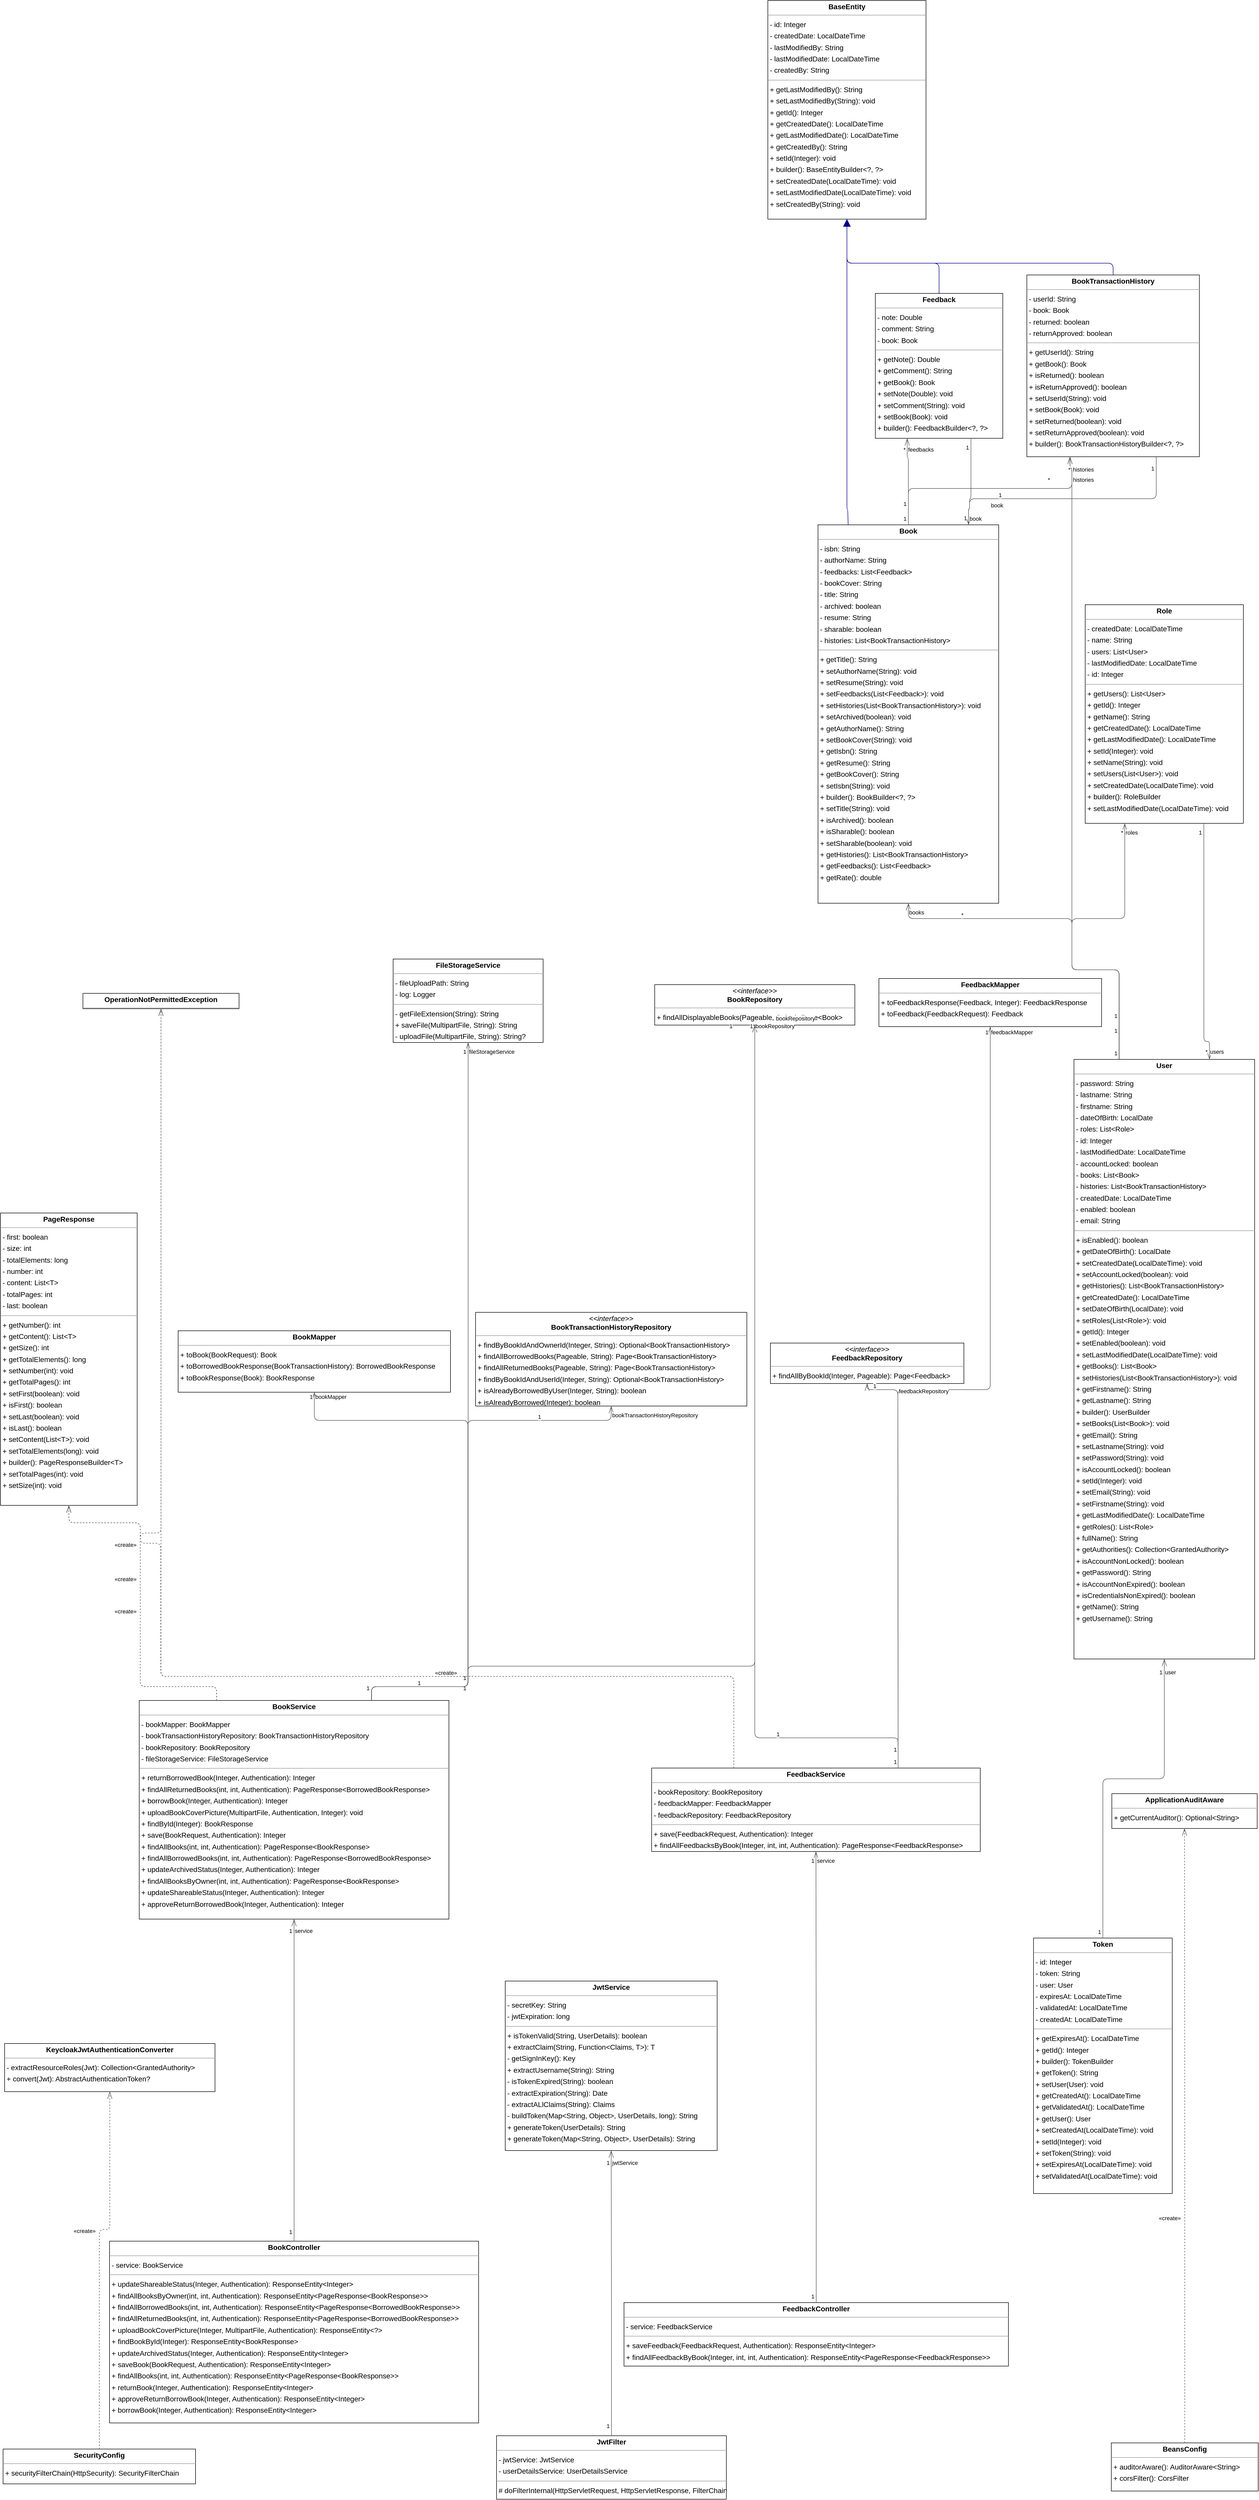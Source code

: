 <mxGraphModel dx="0" dy="0" grid="1" gridSize="10" guides="1" tooltips="1" connect="1" arrows="1" fold="1" page="0" pageScale="1" background="none" math="0" shadow="0">
  <root>
    <mxCell id="0" />
    <mxCell id="1" parent="0" />
    <mxCell id="node5" parent="1" vertex="1" value="&lt;p style=&quot;margin:0px;margin-top:4px;text-align:center;&quot;&gt;&lt;b&gt;ApplicationAuditAware&lt;/b&gt;&lt;/p&gt;&lt;hr size=&quot;1&quot;/&gt;&lt;p style=&quot;margin:0 0 0 4px;line-height:1.6;&quot;&gt;+ getCurrentAuditor(): Optional&amp;lt;String&amp;gt;&lt;/p&gt;" style="verticalAlign=top;align=left;overflow=fill;fontSize=14;fontFamily=Helvetica;html=1;rounded=0;shadow=0;comic=0;labelBackgroundColor=none;strokeWidth=1;">
      <mxGeometry x="1679" y="3489" width="284" height="68" as="geometry" />
    </mxCell>
    <mxCell id="node8" parent="1" vertex="1" value="&lt;p style=&quot;margin:0px;margin-top:4px;text-align:center;&quot;&gt;&lt;b&gt;BaseEntity&lt;/b&gt;&lt;/p&gt;&lt;hr size=&quot;1&quot;/&gt;&lt;p style=&quot;margin:0 0 0 4px;line-height:1.6;&quot;&gt;- id: Integer&lt;br/&gt;- createdDate: LocalDateTime&lt;br/&gt;- lastModifiedBy: String&lt;br/&gt;- lastModifiedDate: LocalDateTime&lt;br/&gt;- createdBy: String&lt;/p&gt;&lt;hr size=&quot;1&quot;/&gt;&lt;p style=&quot;margin:0 0 0 4px;line-height:1.6;&quot;&gt;+ getLastModifiedBy(): String&lt;br/&gt;+ setLastModifiedBy(String): void&lt;br/&gt;+ getId(): Integer&lt;br/&gt;+ getCreatedDate(): LocalDateTime&lt;br/&gt;+ getLastModifiedDate(): LocalDateTime&lt;br/&gt;+ getCreatedBy(): String&lt;br/&gt;+ setId(Integer): void&lt;br/&gt;+ builder(): BaseEntityBuilder&amp;lt;?, ?&amp;gt;&lt;br/&gt;+ setCreatedDate(LocalDateTime): void&lt;br/&gt;+ setLastModifiedDate(LocalDateTime): void&lt;br/&gt;+ setCreatedBy(String): void&lt;/p&gt;" style="verticalAlign=top;align=left;overflow=fill;fontSize=14;fontFamily=Helvetica;html=1;rounded=0;shadow=0;comic=0;labelBackgroundColor=none;strokeWidth=1;">
      <mxGeometry x="1007" y="-13" width="309" height="427" as="geometry" />
    </mxCell>
    <mxCell id="node12" parent="1" vertex="1" value="&lt;p style=&quot;margin:0px;margin-top:4px;text-align:center;&quot;&gt;&lt;b&gt;BeansConfig&lt;/b&gt;&lt;/p&gt;&lt;hr size=&quot;1&quot;/&gt;&lt;p style=&quot;margin:0 0 0 4px;line-height:1.6;&quot;&gt;+ auditorAware(): AuditorAware&amp;lt;String&amp;gt;&lt;br/&gt;+ corsFilter(): CorsFilter&lt;/p&gt;" style="verticalAlign=top;align=left;overflow=fill;fontSize=14;fontFamily=Helvetica;html=1;rounded=0;shadow=0;comic=0;labelBackgroundColor=none;strokeWidth=1;">
      <mxGeometry x="1678" y="4757" width="287" height="94" as="geometry" />
    </mxCell>
    <mxCell id="node3" parent="1" vertex="1" value="&lt;p style=&quot;margin:0px;margin-top:4px;text-align:center;&quot;&gt;&lt;b&gt;Book&lt;/b&gt;&lt;/p&gt;&lt;hr size=&quot;1&quot;/&gt;&lt;p style=&quot;margin:0 0 0 4px;line-height:1.6;&quot;&gt;- isbn: String&lt;br/&gt;- authorName: String&lt;br/&gt;- feedbacks: List&amp;lt;Feedback&amp;gt;&lt;br/&gt;- bookCover: String&lt;br/&gt;- title: String&lt;br/&gt;- archived: boolean&lt;br/&gt;- resume: String&lt;br/&gt;- sharable: boolean&lt;br/&gt;- histories: List&amp;lt;BookTransactionHistory&amp;gt;&lt;/p&gt;&lt;hr size=&quot;1&quot;/&gt;&lt;p style=&quot;margin:0 0 0 4px;line-height:1.6;&quot;&gt;+ getTitle(): String&lt;br/&gt;+ setAuthorName(String): void&lt;br/&gt;+ setResume(String): void&lt;br/&gt;+ setFeedbacks(List&amp;lt;Feedback&amp;gt;): void&lt;br/&gt;+ setHistories(List&amp;lt;BookTransactionHistory&amp;gt;): void&lt;br/&gt;+ setArchived(boolean): void&lt;br/&gt;+ getAuthorName(): String&lt;br/&gt;+ setBookCover(String): void&lt;br/&gt;+ getIsbn(): String&lt;br/&gt;+ getResume(): String&lt;br/&gt;+ getBookCover(): String&lt;br/&gt;+ setIsbn(String): void&lt;br/&gt;+ builder(): BookBuilder&amp;lt;?, ?&amp;gt;&lt;br/&gt;+ setTitle(String): void&lt;br/&gt;+ isArchived(): boolean&lt;br/&gt;+ isSharable(): boolean&lt;br/&gt;+ setSharable(boolean): void&lt;br/&gt;+ getHistories(): List&amp;lt;BookTransactionHistory&amp;gt;&lt;br/&gt;+ getFeedbacks(): List&amp;lt;Feedback&amp;gt;&lt;br/&gt;+ getRate(): double&lt;/p&gt;" style="verticalAlign=top;align=left;overflow=fill;fontSize=14;fontFamily=Helvetica;html=1;rounded=0;shadow=0;comic=0;labelBackgroundColor=none;strokeWidth=1;">
      <mxGeometry x="1105" y="1011" width="353" height="739" as="geometry" />
    </mxCell>
    <mxCell id="node10" parent="1" vertex="1" value="&lt;p style=&quot;margin:0px;margin-top:4px;text-align:center;&quot;&gt;&lt;b&gt;BookController&lt;/b&gt;&lt;/p&gt;&lt;hr size=&quot;1&quot;/&gt;&lt;p style=&quot;margin:0 0 0 4px;line-height:1.6;&quot;&gt;- service: BookService&lt;/p&gt;&lt;hr size=&quot;1&quot;/&gt;&lt;p style=&quot;margin:0 0 0 4px;line-height:1.6;&quot;&gt;+ updateShareableStatus(Integer, Authentication): ResponseEntity&amp;lt;Integer&amp;gt;&lt;br/&gt;+ findAllBooksByOwner(int, int, Authentication): ResponseEntity&amp;lt;PageResponse&amp;lt;BookResponse&amp;gt;&amp;gt;&lt;br/&gt;+ findAllBorrowedBooks(int, int, Authentication): ResponseEntity&amp;lt;PageResponse&amp;lt;BorrowedBookResponse&amp;gt;&amp;gt;&lt;br/&gt;+ findAllReturnedBooks(int, int, Authentication): ResponseEntity&amp;lt;PageResponse&amp;lt;BorrowedBookResponse&amp;gt;&amp;gt;&lt;br/&gt;+ uploadBookCoverPicture(Integer, MultipartFile, Authentication): ResponseEntity&amp;lt;?&amp;gt;&lt;br/&gt;+ findBookById(Integer): ResponseEntity&amp;lt;BookResponse&amp;gt;&lt;br/&gt;+ updateArchivedStatus(Integer, Authentication): ResponseEntity&amp;lt;Integer&amp;gt;&lt;br/&gt;+ saveBook(BookRequest, Authentication): ResponseEntity&amp;lt;Integer&amp;gt;&lt;br/&gt;+ findAllBooks(int, int, Authentication): ResponseEntity&amp;lt;PageResponse&amp;lt;BookResponse&amp;gt;&amp;gt;&lt;br/&gt;+ returnBook(Integer, Authentication): ResponseEntity&amp;lt;Integer&amp;gt;&lt;br/&gt;+ approveReturnBorrowBook(Integer, Authentication): ResponseEntity&amp;lt;Integer&amp;gt;&lt;br/&gt;+ borrowBook(Integer, Authentication): ResponseEntity&amp;lt;Integer&amp;gt;&lt;/p&gt;" style="verticalAlign=top;align=left;overflow=fill;fontSize=14;fontFamily=Helvetica;html=1;rounded=0;shadow=0;comic=0;labelBackgroundColor=none;strokeWidth=1;">
      <mxGeometry x="-279" y="4363" width="721" height="355" as="geometry" />
    </mxCell>
    <mxCell id="node2" parent="1" vertex="1" value="&lt;p style=&quot;margin:0px;margin-top:4px;text-align:center;&quot;&gt;&lt;b&gt;BookMapper&lt;/b&gt;&lt;/p&gt;&lt;hr size=&quot;1&quot;/&gt;&lt;p style=&quot;margin:0 0 0 4px;line-height:1.6;&quot;&gt;+ toBook(BookRequest): Book&lt;br/&gt;+ toBorrowedBookResponse(BookTransactionHistory): BorrowedBookResponse&lt;br/&gt;+ toBookResponse(Book): BookResponse&lt;/p&gt;" style="verticalAlign=top;align=left;overflow=fill;fontSize=14;fontFamily=Helvetica;html=1;rounded=0;shadow=0;comic=0;labelBackgroundColor=none;strokeWidth=1;">
      <mxGeometry x="-145" y="2585" width="532" height="120" as="geometry" />
    </mxCell>
    <mxCell id="node9" parent="1" vertex="1" value="&lt;p style=&quot;margin:0px;margin-top:4px;text-align:center;&quot;&gt;&lt;i&gt;&amp;lt;&amp;lt;interface&amp;gt;&amp;gt;&lt;/i&gt;&lt;br/&gt;&lt;b&gt;BookRepository&lt;/b&gt;&lt;/p&gt;&lt;hr size=&quot;1&quot;/&gt;&lt;p style=&quot;margin:0 0 0 4px;line-height:1.6;&quot;&gt;+ findAllDisplayableBooks(Pageable, String): Page&amp;lt;Book&amp;gt;&lt;/p&gt;" style="verticalAlign=top;align=left;overflow=fill;fontSize=14;fontFamily=Helvetica;html=1;rounded=0;shadow=0;comic=0;labelBackgroundColor=none;strokeWidth=1;">
      <mxGeometry x="786" y="1909" width="391" height="79" as="geometry" />
    </mxCell>
    <mxCell id="node16" parent="1" vertex="1" value="&lt;p style=&quot;margin:0px;margin-top:4px;text-align:center;&quot;&gt;&lt;b&gt;BookService&lt;/b&gt;&lt;/p&gt;&lt;hr size=&quot;1&quot;/&gt;&lt;p style=&quot;margin:0 0 0 4px;line-height:1.6;&quot;&gt;- bookMapper: BookMapper&lt;br/&gt;- bookTransactionHistoryRepository: BookTransactionHistoryRepository&lt;br/&gt;- bookRepository: BookRepository&lt;br/&gt;- fileStorageService: FileStorageService&lt;/p&gt;&lt;hr size=&quot;1&quot;/&gt;&lt;p style=&quot;margin:0 0 0 4px;line-height:1.6;&quot;&gt;+ returnBorrowedBook(Integer, Authentication): Integer&lt;br/&gt;+ findAllReturnedBooks(int, int, Authentication): PageResponse&amp;lt;BorrowedBookResponse&amp;gt;&lt;br/&gt;+ borrowBook(Integer, Authentication): Integer&lt;br/&gt;+ uploadBookCoverPicture(MultipartFile, Authentication, Integer): void&lt;br/&gt;+ findById(Integer): BookResponse&lt;br/&gt;+ save(BookRequest, Authentication): Integer&lt;br/&gt;+ findAllBooks(int, int, Authentication): PageResponse&amp;lt;BookResponse&amp;gt;&lt;br/&gt;+ findAllBorrowedBooks(int, int, Authentication): PageResponse&amp;lt;BorrowedBookResponse&amp;gt;&lt;br/&gt;+ updateArchivedStatus(Integer, Authentication): Integer&lt;br/&gt;+ findAllBooksByOwner(int, int, Authentication): PageResponse&amp;lt;BookResponse&amp;gt;&lt;br/&gt;+ updateShareableStatus(Integer, Authentication): Integer&lt;br/&gt;+ approveReturnBorrowedBook(Integer, Authentication): Integer&lt;/p&gt;" style="verticalAlign=top;align=left;overflow=fill;fontSize=14;fontFamily=Helvetica;html=1;rounded=0;shadow=0;comic=0;labelBackgroundColor=none;strokeWidth=1;">
      <mxGeometry x="-221" y="3307" width="605" height="427" as="geometry" />
    </mxCell>
    <mxCell id="node0" parent="1" vertex="1" value="&lt;p style=&quot;margin:0px;margin-top:4px;text-align:center;&quot;&gt;&lt;b&gt;BookTransactionHistory&lt;/b&gt;&lt;/p&gt;&lt;hr size=&quot;1&quot;/&gt;&lt;p style=&quot;margin:0 0 0 4px;line-height:1.6;&quot;&gt;- userId: String&lt;br/&gt;- book: Book&lt;br/&gt;- returned: boolean&lt;br/&gt;- returnApproved: boolean&lt;/p&gt;&lt;hr size=&quot;1&quot;/&gt;&lt;p style=&quot;margin:0 0 0 4px;line-height:1.6;&quot;&gt;+ getUserId(): String&lt;br/&gt;+ getBook(): Book&lt;br/&gt;+ isReturned(): boolean&lt;br/&gt;+ isReturnApproved(): boolean&lt;br/&gt;+ setUserId(String): void&lt;br/&gt;+ setBook(Book): void&lt;br/&gt;+ setReturned(boolean): void&lt;br/&gt;+ setReturnApproved(boolean): void&lt;br/&gt;+ builder(): BookTransactionHistoryBuilder&amp;lt;?, ?&amp;gt;&lt;/p&gt;" style="verticalAlign=top;align=left;overflow=fill;fontSize=14;fontFamily=Helvetica;html=1;rounded=0;shadow=0;comic=0;labelBackgroundColor=none;strokeWidth=1;">
      <mxGeometry x="1513" y="523" width="337" height="355" as="geometry" />
    </mxCell>
    <mxCell id="node20" parent="1" vertex="1" value="&lt;p style=&quot;margin:0px;margin-top:4px;text-align:center;&quot;&gt;&lt;i&gt;&amp;lt;&amp;lt;interface&amp;gt;&amp;gt;&lt;/i&gt;&lt;br/&gt;&lt;b&gt;BookTransactionHistoryRepository&lt;/b&gt;&lt;/p&gt;&lt;hr size=&quot;1&quot;/&gt;&lt;p style=&quot;margin:0 0 0 4px;line-height:1.6;&quot;&gt;+ findByBookIdAndOwnerId(Integer, String): Optional&amp;lt;BookTransactionHistory&amp;gt;&lt;br/&gt;+ findAllBorrowedBooks(Pageable, String): Page&amp;lt;BookTransactionHistory&amp;gt;&lt;br/&gt;+ findAllReturnedBooks(Pageable, String): Page&amp;lt;BookTransactionHistory&amp;gt;&lt;br/&gt;+ findByBookIdAndUserId(Integer, String): Optional&amp;lt;BookTransactionHistory&amp;gt;&lt;br/&gt;+ isAlreadyBorrowedByUser(Integer, String): boolean&lt;br/&gt;+ isAlreadyBorrowed(Integer): boolean&lt;/p&gt;" style="verticalAlign=top;align=left;overflow=fill;fontSize=14;fontFamily=Helvetica;html=1;rounded=0;shadow=0;comic=0;labelBackgroundColor=none;strokeWidth=1;">
      <mxGeometry x="436" y="2549" width="530" height="183" as="geometry" />
    </mxCell>
    <mxCell id="node21" parent="1" vertex="1" value="&lt;p style=&quot;margin:0px;margin-top:4px;text-align:center;&quot;&gt;&lt;b&gt;Feedback&lt;/b&gt;&lt;/p&gt;&lt;hr size=&quot;1&quot;/&gt;&lt;p style=&quot;margin:0 0 0 4px;line-height:1.6;&quot;&gt;- note: Double&lt;br/&gt;- comment: String&lt;br/&gt;- book: Book&lt;/p&gt;&lt;hr size=&quot;1&quot;/&gt;&lt;p style=&quot;margin:0 0 0 4px;line-height:1.6;&quot;&gt;+ getNote(): Double&lt;br/&gt;+ getComment(): String&lt;br/&gt;+ getBook(): Book&lt;br/&gt;+ setNote(Double): void&lt;br/&gt;+ setComment(String): void&lt;br/&gt;+ setBook(Book): void&lt;br/&gt;+ builder(): FeedbackBuilder&amp;lt;?, ?&amp;gt;&lt;/p&gt;" style="verticalAlign=top;align=left;overflow=fill;fontSize=14;fontFamily=Helvetica;html=1;rounded=0;shadow=0;comic=0;labelBackgroundColor=none;strokeWidth=1;">
      <mxGeometry x="1217" y="559" width="249" height="283" as="geometry" />
    </mxCell>
    <mxCell id="node14" parent="1" vertex="1" value="&lt;p style=&quot;margin:0px;margin-top:4px;text-align:center;&quot;&gt;&lt;b&gt;FeedbackController&lt;/b&gt;&lt;/p&gt;&lt;hr size=&quot;1&quot;/&gt;&lt;p style=&quot;margin:0 0 0 4px;line-height:1.6;&quot;&gt;- service: FeedbackService&lt;/p&gt;&lt;hr size=&quot;1&quot;/&gt;&lt;p style=&quot;margin:0 0 0 4px;line-height:1.6;&quot;&gt;+ saveFeedback(FeedbackRequest, Authentication): ResponseEntity&amp;lt;Integer&amp;gt;&lt;br/&gt;+ findAllFeedbackByBook(Integer, int, int, Authentication): ResponseEntity&amp;lt;PageResponse&amp;lt;FeedbackResponse&amp;gt;&amp;gt;&lt;/p&gt;" style="verticalAlign=top;align=left;overflow=fill;fontSize=14;fontFamily=Helvetica;html=1;rounded=0;shadow=0;comic=0;labelBackgroundColor=none;strokeWidth=1;">
      <mxGeometry x="726" y="4483" width="751" height="124" as="geometry" />
    </mxCell>
    <mxCell id="node6" parent="1" vertex="1" value="&lt;p style=&quot;margin:0px;margin-top:4px;text-align:center;&quot;&gt;&lt;b&gt;FeedbackMapper&lt;/b&gt;&lt;/p&gt;&lt;hr size=&quot;1&quot;/&gt;&lt;p style=&quot;margin:0 0 0 4px;line-height:1.6;&quot;&gt;+ toFeedbackResponse(Feedback, Integer): FeedbackResponse&lt;br/&gt;+ toFeedback(FeedbackRequest): Feedback&lt;/p&gt;" style="verticalAlign=top;align=left;overflow=fill;fontSize=14;fontFamily=Helvetica;html=1;rounded=0;shadow=0;comic=0;labelBackgroundColor=none;strokeWidth=1;">
      <mxGeometry x="1224" y="1897" width="435" height="94" as="geometry" />
    </mxCell>
    <mxCell id="node18" parent="1" vertex="1" value="&lt;p style=&quot;margin:0px;margin-top:4px;text-align:center;&quot;&gt;&lt;i&gt;&amp;lt;&amp;lt;interface&amp;gt;&amp;gt;&lt;/i&gt;&lt;br/&gt;&lt;b&gt;FeedbackRepository&lt;/b&gt;&lt;/p&gt;&lt;hr size=&quot;1&quot;/&gt;&lt;p style=&quot;margin:0 0 0 4px;line-height:1.6;&quot;&gt;+ findAllByBookId(Integer, Pageable): Page&amp;lt;Feedback&amp;gt;&lt;/p&gt;" style="verticalAlign=top;align=left;overflow=fill;fontSize=14;fontFamily=Helvetica;html=1;rounded=0;shadow=0;comic=0;labelBackgroundColor=none;strokeWidth=1;">
      <mxGeometry x="1012" y="2609" width="378" height="79" as="geometry" />
    </mxCell>
    <mxCell id="node24" parent="1" vertex="1" value="&lt;p style=&quot;margin:0px;margin-top:4px;text-align:center;&quot;&gt;&lt;b&gt;FeedbackService&lt;/b&gt;&lt;/p&gt;&lt;hr size=&quot;1&quot;/&gt;&lt;p style=&quot;margin:0 0 0 4px;line-height:1.6;&quot;&gt;- bookRepository: BookRepository&lt;br/&gt;- feedbackMapper: FeedbackMapper&lt;br/&gt;- feedbackRepository: FeedbackRepository&lt;/p&gt;&lt;hr size=&quot;1&quot;/&gt;&lt;p style=&quot;margin:0 0 0 4px;line-height:1.6;&quot;&gt;+ save(FeedbackRequest, Authentication): Integer&lt;br/&gt;+ findAllFeedbacksByBook(Integer, int, int, Authentication): PageResponse&amp;lt;FeedbackResponse&amp;gt;&lt;/p&gt;" style="verticalAlign=top;align=left;overflow=fill;fontSize=14;fontFamily=Helvetica;html=1;rounded=0;shadow=0;comic=0;labelBackgroundColor=none;strokeWidth=1;">
      <mxGeometry x="780" y="3439" width="642" height="163" as="geometry" />
    </mxCell>
    <mxCell id="node17" parent="1" vertex="1" value="&lt;p style=&quot;margin:0px;margin-top:4px;text-align:center;&quot;&gt;&lt;b&gt;FileStorageService&lt;/b&gt;&lt;/p&gt;&lt;hr size=&quot;1&quot;/&gt;&lt;p style=&quot;margin:0 0 0 4px;line-height:1.6;&quot;&gt;- fileUploadPath: String&lt;br/&gt;- log: Logger&lt;/p&gt;&lt;hr size=&quot;1&quot;/&gt;&lt;p style=&quot;margin:0 0 0 4px;line-height:1.6;&quot;&gt;- getFileExtension(String): String&lt;br/&gt;+ saveFile(MultipartFile, String): String&lt;br/&gt;- uploadFile(MultipartFile, String): String?&lt;/p&gt;" style="verticalAlign=top;align=left;overflow=fill;fontSize=14;fontFamily=Helvetica;html=1;rounded=0;shadow=0;comic=0;labelBackgroundColor=none;strokeWidth=1;">
      <mxGeometry x="275" y="1859" width="293" height="163" as="geometry" />
    </mxCell>
    <mxCell id="node15" parent="1" vertex="1" value="&lt;p style=&quot;margin:0px;margin-top:4px;text-align:center;&quot;&gt;&lt;b&gt;JwtFilter&lt;/b&gt;&lt;/p&gt;&lt;hr size=&quot;1&quot;/&gt;&lt;p style=&quot;margin:0 0 0 4px;line-height:1.6;&quot;&gt;- jwtService: JwtService&lt;br/&gt;- userDetailsService: UserDetailsService&lt;/p&gt;&lt;hr size=&quot;1&quot;/&gt;&lt;p style=&quot;margin:0 0 0 4px;line-height:1.6;&quot;&gt;# doFilterInternal(HttpServletRequest, HttpServletResponse, FilterChain): void&lt;/p&gt;" style="verticalAlign=top;align=left;overflow=fill;fontSize=14;fontFamily=Helvetica;html=1;rounded=0;shadow=0;comic=0;labelBackgroundColor=none;strokeWidth=1;">
      <mxGeometry x="477" y="4743" width="449" height="124" as="geometry" />
    </mxCell>
    <mxCell id="node19" parent="1" vertex="1" value="&lt;p style=&quot;margin:0px;margin-top:4px;text-align:center;&quot;&gt;&lt;b&gt;JwtService&lt;/b&gt;&lt;/p&gt;&lt;hr size=&quot;1&quot;/&gt;&lt;p style=&quot;margin:0 0 0 4px;line-height:1.6;&quot;&gt;- secretKey: String&lt;br/&gt;- jwtExpiration: long&lt;/p&gt;&lt;hr size=&quot;1&quot;/&gt;&lt;p style=&quot;margin:0 0 0 4px;line-height:1.6;&quot;&gt;+ isTokenValid(String, UserDetails): boolean&lt;br/&gt;+ extractClaim(String, Function&amp;lt;Claims, T&amp;gt;): T&lt;br/&gt;- getSignInKey(): Key&lt;br/&gt;+ extractUsername(String): String&lt;br/&gt;- isTokenExpired(String): boolean&lt;br/&gt;- extractExpiration(String): Date&lt;br/&gt;- extractALlClaims(String): Claims&lt;br/&gt;- buildToken(Map&amp;lt;String, Object&amp;gt;, UserDetails, long): String&lt;br/&gt;+ generateToken(UserDetails): String&lt;br/&gt;+ generateToken(Map&amp;lt;String, Object&amp;gt;, UserDetails): String&lt;/p&gt;" style="verticalAlign=top;align=left;overflow=fill;fontSize=14;fontFamily=Helvetica;html=1;rounded=0;shadow=0;comic=0;labelBackgroundColor=none;strokeWidth=1;">
      <mxGeometry x="494" y="3855" width="414" height="331" as="geometry" />
    </mxCell>
    <mxCell id="node22" parent="1" vertex="1" value="&lt;p style=&quot;margin:0px;margin-top:4px;text-align:center;&quot;&gt;&lt;b&gt;KeycloakJwtAuthenticationConverter&lt;/b&gt;&lt;/p&gt;&lt;hr size=&quot;1&quot;/&gt;&lt;p style=&quot;margin:0 0 0 4px;line-height:1.6;&quot;&gt;- extractResourceRoles(Jwt): Collection&amp;lt;GrantedAuthority&amp;gt;&lt;br/&gt;+ convert(Jwt): AbstractAuthenticationToken?&lt;/p&gt;" style="verticalAlign=top;align=left;overflow=fill;fontSize=14;fontFamily=Helvetica;html=1;rounded=0;shadow=0;comic=0;labelBackgroundColor=none;strokeWidth=1;">
      <mxGeometry x="-484" y="3977" width="411" height="94" as="geometry" />
    </mxCell>
    <mxCell id="node11" parent="1" vertex="1" value="&lt;p style=&quot;margin:0px;margin-top:4px;text-align:center;&quot;&gt;&lt;b&gt;OperationNotPermittedException&lt;/b&gt;&lt;/p&gt;&lt;hr size=&quot;1&quot;/&gt;" style="verticalAlign=top;align=left;overflow=fill;fontSize=14;fontFamily=Helvetica;html=1;rounded=0;shadow=0;comic=0;labelBackgroundColor=none;strokeWidth=1;">
      <mxGeometry x="-331" y="1926" width="305" height="30" as="geometry" />
    </mxCell>
    <mxCell id="node23" parent="1" vertex="1" value="&lt;p style=&quot;margin:0px;margin-top:4px;text-align:center;&quot;&gt;&lt;b&gt;PageResponse&lt;T&gt;&lt;/b&gt;&lt;/p&gt;&lt;hr size=&quot;1&quot;/&gt;&lt;p style=&quot;margin:0 0 0 4px;line-height:1.6;&quot;&gt;- first: boolean&lt;br/&gt;- size: int&lt;br/&gt;- totalElements: long&lt;br/&gt;- number: int&lt;br/&gt;- content: List&amp;lt;T&amp;gt;&lt;br/&gt;- totalPages: int&lt;br/&gt;- last: boolean&lt;/p&gt;&lt;hr size=&quot;1&quot;/&gt;&lt;p style=&quot;margin:0 0 0 4px;line-height:1.6;&quot;&gt;+ getNumber(): int&lt;br/&gt;+ getContent(): List&amp;lt;T&amp;gt;&lt;br/&gt;+ getSize(): int&lt;br/&gt;+ getTotalElements(): long&lt;br/&gt;+ setNumber(int): void&lt;br/&gt;+ getTotalPages(): int&lt;br/&gt;+ setFirst(boolean): void&lt;br/&gt;+ isFirst(): boolean&lt;br/&gt;+ setLast(boolean): void&lt;br/&gt;+ isLast(): boolean&lt;br/&gt;+ setContent(List&amp;lt;T&amp;gt;): void&lt;br/&gt;+ setTotalElements(long): void&lt;br/&gt;+ builder(): PageResponseBuilder&amp;lt;T&amp;gt;&lt;br/&gt;+ setTotalPages(int): void&lt;br/&gt;+ setSize(int): void&lt;/p&gt;" style="verticalAlign=top;align=left;overflow=fill;fontSize=14;fontFamily=Helvetica;html=1;rounded=0;shadow=0;comic=0;labelBackgroundColor=none;strokeWidth=1;">
      <mxGeometry x="-492" y="2355" width="267" height="571" as="geometry" />
    </mxCell>
    <mxCell id="node1" parent="1" vertex="1" value="&lt;p style=&quot;margin:0px;margin-top:4px;text-align:center;&quot;&gt;&lt;b&gt;Role&lt;/b&gt;&lt;/p&gt;&lt;hr size=&quot;1&quot;/&gt;&lt;p style=&quot;margin:0 0 0 4px;line-height:1.6;&quot;&gt;- createdDate: LocalDateTime&lt;br/&gt;- name: String&lt;br/&gt;- users: List&amp;lt;User&amp;gt;&lt;br/&gt;- lastModifiedDate: LocalDateTime&lt;br/&gt;- id: Integer&lt;/p&gt;&lt;hr size=&quot;1&quot;/&gt;&lt;p style=&quot;margin:0 0 0 4px;line-height:1.6;&quot;&gt;+ getUsers(): List&amp;lt;User&amp;gt;&lt;br/&gt;+ getId(): Integer&lt;br/&gt;+ getName(): String&lt;br/&gt;+ getCreatedDate(): LocalDateTime&lt;br/&gt;+ getLastModifiedDate(): LocalDateTime&lt;br/&gt;+ setId(Integer): void&lt;br/&gt;+ setName(String): void&lt;br/&gt;+ setUsers(List&amp;lt;User&amp;gt;): void&lt;br/&gt;+ setCreatedDate(LocalDateTime): void&lt;br/&gt;+ builder(): RoleBuilder&lt;br/&gt;+ setLastModifiedDate(LocalDateTime): void&lt;/p&gt;" style="verticalAlign=top;align=left;overflow=fill;fontSize=14;fontFamily=Helvetica;html=1;rounded=0;shadow=0;comic=0;labelBackgroundColor=none;strokeWidth=1;">
      <mxGeometry x="1627" y="1167" width="309" height="427" as="geometry" />
    </mxCell>
    <mxCell id="node13" parent="1" vertex="1" value="&lt;p style=&quot;margin:0px;margin-top:4px;text-align:center;&quot;&gt;&lt;b&gt;SecurityConfig&lt;/b&gt;&lt;/p&gt;&lt;hr size=&quot;1&quot;/&gt;&lt;p style=&quot;margin:0 0 0 4px;line-height:1.6;&quot;&gt;+ securityFilterChain(HttpSecurity): SecurityFilterChain&lt;/p&gt;" style="verticalAlign=top;align=left;overflow=fill;fontSize=14;fontFamily=Helvetica;html=1;rounded=0;shadow=0;comic=0;labelBackgroundColor=none;strokeWidth=1;">
      <mxGeometry x="-487" y="4769" width="376" height="68" as="geometry" />
    </mxCell>
    <mxCell id="node7" parent="1" vertex="1" value="&lt;p style=&quot;margin:0px;margin-top:4px;text-align:center;&quot;&gt;&lt;b&gt;Token&lt;/b&gt;&lt;/p&gt;&lt;hr size=&quot;1&quot;/&gt;&lt;p style=&quot;margin:0 0 0 4px;line-height:1.6;&quot;&gt;- id: Integer&lt;br/&gt;- token: String&lt;br/&gt;- user: User&lt;br/&gt;- expiresAt: LocalDateTime&lt;br/&gt;- validatedAt: LocalDateTime&lt;br/&gt;- createdAt: LocalDateTime&lt;/p&gt;&lt;hr size=&quot;1&quot;/&gt;&lt;p style=&quot;margin:0 0 0 4px;line-height:1.6;&quot;&gt;+ getExpiresAt(): LocalDateTime&lt;br/&gt;+ getId(): Integer&lt;br/&gt;+ builder(): TokenBuilder&lt;br/&gt;+ getToken(): String&lt;br/&gt;+ setUser(User): void&lt;br/&gt;+ getCreatedAt(): LocalDateTime&lt;br/&gt;+ getValidatedAt(): LocalDateTime&lt;br/&gt;+ getUser(): User&lt;br/&gt;+ setCreatedAt(LocalDateTime): void&lt;br/&gt;+ setId(Integer): void&lt;br/&gt;+ setToken(String): void&lt;br/&gt;+ setExpiresAt(LocalDateTime): void&lt;br/&gt;+ setValidatedAt(LocalDateTime): void&lt;/p&gt;" style="verticalAlign=top;align=left;overflow=fill;fontSize=14;fontFamily=Helvetica;html=1;rounded=0;shadow=0;comic=0;labelBackgroundColor=none;strokeWidth=1;">
      <mxGeometry x="1526" y="3771" width="271" height="499" as="geometry" />
    </mxCell>
    <mxCell id="node4" parent="1" vertex="1" value="&lt;p style=&quot;margin:0px;margin-top:4px;text-align:center;&quot;&gt;&lt;b&gt;User&lt;/b&gt;&lt;/p&gt;&lt;hr size=&quot;1&quot;/&gt;&lt;p style=&quot;margin:0 0 0 4px;line-height:1.6;&quot;&gt;- password: String&lt;br/&gt;- lastname: String&lt;br/&gt;- firstname: String&lt;br/&gt;- dateOfBirth: LocalDate&lt;br/&gt;- roles: List&amp;lt;Role&amp;gt;&lt;br/&gt;- id: Integer&lt;br/&gt;- lastModifiedDate: LocalDateTime&lt;br/&gt;- accountLocked: boolean&lt;br/&gt;- books: List&amp;lt;Book&amp;gt;&lt;br/&gt;- histories: List&amp;lt;BookTransactionHistory&amp;gt;&lt;br/&gt;- createdDate: LocalDateTime&lt;br/&gt;- enabled: boolean&lt;br/&gt;- email: String&lt;/p&gt;&lt;hr size=&quot;1&quot;/&gt;&lt;p style=&quot;margin:0 0 0 4px;line-height:1.6;&quot;&gt;+ isEnabled(): boolean&lt;br/&gt;+ getDateOfBirth(): LocalDate&lt;br/&gt;+ setCreatedDate(LocalDateTime): void&lt;br/&gt;+ setAccountLocked(boolean): void&lt;br/&gt;+ getHistories(): List&amp;lt;BookTransactionHistory&amp;gt;&lt;br/&gt;+ getCreatedDate(): LocalDateTime&lt;br/&gt;+ setDateOfBirth(LocalDate): void&lt;br/&gt;+ setRoles(List&amp;lt;Role&amp;gt;): void&lt;br/&gt;+ getId(): Integer&lt;br/&gt;+ setEnabled(boolean): void&lt;br/&gt;+ setLastModifiedDate(LocalDateTime): void&lt;br/&gt;+ getBooks(): List&amp;lt;Book&amp;gt;&lt;br/&gt;+ setHistories(List&amp;lt;BookTransactionHistory&amp;gt;): void&lt;br/&gt;+ getFirstname(): String&lt;br/&gt;+ getLastname(): String&lt;br/&gt;+ builder(): UserBuilder&lt;br/&gt;+ setBooks(List&amp;lt;Book&amp;gt;): void&lt;br/&gt;+ getEmail(): String&lt;br/&gt;+ setLastname(String): void&lt;br/&gt;+ setPassword(String): void&lt;br/&gt;+ isAccountLocked(): boolean&lt;br/&gt;+ setId(Integer): void&lt;br/&gt;+ setEmail(String): void&lt;br/&gt;+ setFirstname(String): void&lt;br/&gt;+ getLastModifiedDate(): LocalDateTime&lt;br/&gt;+ getRoles(): List&amp;lt;Role&amp;gt;&lt;br/&gt;+ fullName(): String&lt;br/&gt;+ getAuthorities(): Collection&amp;lt;GrantedAuthority&amp;gt;&lt;br/&gt;+ isAccountNonLocked(): boolean&lt;br/&gt;+ getPassword(): String&lt;br/&gt;+ isAccountNonExpired(): boolean&lt;br/&gt;+ isCredentialsNonExpired(): boolean&lt;br/&gt;+ getName(): String&lt;br/&gt;+ getUsername(): String&lt;/p&gt;" style="verticalAlign=top;align=left;overflow=fill;fontSize=14;fontFamily=Helvetica;html=1;rounded=0;shadow=0;comic=0;labelBackgroundColor=none;strokeWidth=1;">
      <mxGeometry x="1605" y="2055" width="353" height="1171" as="geometry" />
    </mxCell>
    <mxCell id="edge26" edge="1" value="" parent="1" source="node12" target="node5" style="html=1;rounded=1;edgeStyle=orthogonalEdgeStyle;dashed=1;startArrow=none;endArrow=openThin;endSize=12;strokeColor=#595959;exitX=0.500;exitY=0.000;exitDx=0;exitDy=0;entryX=0.500;entryY=1.001;entryDx=0;entryDy=0;">
      <mxGeometry width="50" height="50" relative="1" as="geometry">
        <Array as="points" />
      </mxGeometry>
    </mxCell>
    <mxCell id="label158" parent="edge26" vertex="1" connectable="0" value="«create»" style="edgeLabel;resizable=0;html=1;align=left;verticalAlign=top;strokeColor=default;">
      <mxGeometry x="1769" y="4305" as="geometry" />
    </mxCell>
    <mxCell id="edge0" edge="1" value="" parent="1" source="node3" target="node8" style="html=1;rounded=1;edgeStyle=orthogonalEdgeStyle;dashed=0;startArrow=none;endArrow=block;endSize=12;strokeColor=#000082;exitX=0.167;exitY=0.000;exitDx=0;exitDy=0;entryX=0.500;entryY=1.000;entryDx=0;entryDy=0;">
      <mxGeometry width="50" height="50" relative="1" as="geometry">
        <Array as="points">
          <mxPoint x="1163" y="980" />
          <mxPoint x="1161" y="980" />
        </Array>
      </mxGeometry>
    </mxCell>
    <mxCell id="edge23" edge="1" value="" parent="1" source="node3" target="node0" style="html=1;rounded=1;edgeStyle=orthogonalEdgeStyle;dashed=0;startArrow=diamondThinstartSize=12;endArrow=openThin;endSize=12;strokeColor=#595959;exitX=0.500;exitY=0.000;exitDx=0;exitDy=0;entryX=0.250;entryY=1.000;entryDx=0;entryDy=0;">
      <mxGeometry width="50" height="50" relative="1" as="geometry">
        <Array as="points">
          <mxPoint x="1281" y="940" />
          <mxPoint x="1601" y="940" />
          <mxPoint x="1601" y="900" />
          <mxPoint x="1597" y="900" />
        </Array>
      </mxGeometry>
    </mxCell>
    <mxCell id="label138" parent="edge23" vertex="1" connectable="0" value="1" style="edgeLabel;resizable=0;html=1;align=left;verticalAlign=top;strokeColor=default;">
      <mxGeometry x="1270" y="986" as="geometry" />
    </mxCell>
    <mxCell id="label142" parent="edge23" vertex="1" connectable="0" value="*" style="edgeLabel;resizable=0;html=1;align=left;verticalAlign=top;strokeColor=default;">
      <mxGeometry x="1552" y="910" as="geometry" />
    </mxCell>
    <mxCell id="label143" parent="edge23" vertex="1" connectable="0" value="histories" style="edgeLabel;resizable=0;html=1;align=left;verticalAlign=top;strokeColor=default;">
      <mxGeometry x="1601" y="910" as="geometry" />
    </mxCell>
    <mxCell id="edge4" edge="1" value="" parent="1" source="node3" target="node21" style="html=1;rounded=1;edgeStyle=orthogonalEdgeStyle;dashed=0;startArrow=diamondThinstartSize=12;endArrow=openThin;endSize=12;strokeColor=#595959;exitX=0.500;exitY=0.000;exitDx=0;exitDy=0;entryX=0.250;entryY=1.000;entryDx=0;entryDy=0;">
      <mxGeometry width="50" height="50" relative="1" as="geometry">
        <Array as="points">
          <mxPoint x="1281" y="880" />
          <mxPoint x="1279" y="880" />
        </Array>
      </mxGeometry>
    </mxCell>
    <mxCell id="label24" parent="edge4" vertex="1" connectable="0" value="1" style="edgeLabel;resizable=0;html=1;align=left;verticalAlign=top;strokeColor=default;">
      <mxGeometry x="1270" y="957" as="geometry" />
    </mxCell>
    <mxCell id="label28" parent="edge4" vertex="1" connectable="0" value="*" style="edgeLabel;resizable=0;html=1;align=left;verticalAlign=top;strokeColor=default;">
      <mxGeometry x="1270" y="851" as="geometry" />
    </mxCell>
    <mxCell id="label29" parent="edge4" vertex="1" connectable="0" value="feedbacks" style="edgeLabel;resizable=0;html=1;align=left;verticalAlign=top;strokeColor=default;">
      <mxGeometry x="1279" y="851" as="geometry" />
    </mxCell>
    <mxCell id="edge14" edge="1" value="" parent="1" source="node10" target="node16" style="html=1;rounded=1;edgeStyle=orthogonalEdgeStyle;dashed=0;startArrow=diamondThinstartSize=12;endArrow=openThin;endSize=12;strokeColor=#595959;exitX=0.500;exitY=0.000;exitDx=0;exitDy=0;entryX=0.500;entryY=1.000;entryDx=0;entryDy=0;">
      <mxGeometry width="50" height="50" relative="1" as="geometry">
        <Array as="points" />
      </mxGeometry>
    </mxCell>
    <mxCell id="label84" parent="edge14" vertex="1" connectable="0" value="1" style="edgeLabel;resizable=0;html=1;align=left;verticalAlign=top;strokeColor=default;">
      <mxGeometry x="70" y="4332" as="geometry" />
    </mxCell>
    <mxCell id="label88" parent="edge14" vertex="1" connectable="0" value="1" style="edgeLabel;resizable=0;html=1;align=left;verticalAlign=top;strokeColor=default;">
      <mxGeometry x="70" y="3744" as="geometry" />
    </mxCell>
    <mxCell id="label89" parent="edge14" vertex="1" connectable="0" value="service" style="edgeLabel;resizable=0;html=1;align=left;verticalAlign=top;strokeColor=default;">
      <mxGeometry x="81" y="3744" as="geometry" />
    </mxCell>
    <mxCell id="edge24" edge="1" value="" parent="1" source="node16" target="node2" style="html=1;rounded=1;edgeStyle=orthogonalEdgeStyle;dashed=0;startArrow=diamondThinstartSize=12;endArrow=openThin;endSize=12;strokeColor=#595959;exitX=0.750;exitY=0.000;exitDx=0;exitDy=0;entryX=0.500;entryY=1.000;entryDx=0;entryDy=0;">
      <mxGeometry width="50" height="50" relative="1" as="geometry">
        <Array as="points">
          <mxPoint x="232" y="3280" />
          <mxPoint x="421" y="3280" />
          <mxPoint x="421" y="2760" />
          <mxPoint x="121" y="2760" />
        </Array>
      </mxGeometry>
    </mxCell>
    <mxCell id="label144" parent="edge24" vertex="1" connectable="0" value="1" style="edgeLabel;resizable=0;html=1;align=left;verticalAlign=top;strokeColor=default;">
      <mxGeometry x="321" y="3260" as="geometry" />
    </mxCell>
    <mxCell id="label148" parent="edge24" vertex="1" connectable="0" value="1" style="edgeLabel;resizable=0;html=1;align=left;verticalAlign=top;strokeColor=default;">
      <mxGeometry x="110" y="2701" as="geometry" />
    </mxCell>
    <mxCell id="label149" parent="edge24" vertex="1" connectable="0" value="bookMapper" style="edgeLabel;resizable=0;html=1;align=left;verticalAlign=top;strokeColor=default;">
      <mxGeometry x="121" y="2701" as="geometry" />
    </mxCell>
    <mxCell id="edge22" edge="1" value="" parent="1" source="node16" target="node9" style="html=1;rounded=1;edgeStyle=orthogonalEdgeStyle;dashed=0;startArrow=diamondThinstartSize=12;endArrow=openThin;endSize=12;strokeColor=#595959;exitX=0.750;exitY=0.000;exitDx=0;exitDy=0;entryX=0.500;entryY=1.001;entryDx=0;entryDy=0;">
      <mxGeometry width="50" height="50" relative="1" as="geometry">
        <Array as="points">
          <mxPoint x="232" y="3280" />
          <mxPoint x="421" y="3280" />
          <mxPoint x="421" y="3240" />
          <mxPoint x="981" y="3240" />
        </Array>
      </mxGeometry>
    </mxCell>
    <mxCell id="label132" parent="edge22" vertex="1" connectable="0" value="1" style="edgeLabel;resizable=0;html=1;align=left;verticalAlign=top;strokeColor=default;">
      <mxGeometry x="410" y="3250" as="geometry" />
    </mxCell>
    <mxCell id="label136" parent="edge22" vertex="1" connectable="0" value="1" style="edgeLabel;resizable=0;html=1;align=left;verticalAlign=top;strokeColor=default;">
      <mxGeometry x="930" y="1977" as="geometry" />
    </mxCell>
    <mxCell id="label137" parent="edge22" vertex="1" connectable="0" value="bookRepository" style="edgeLabel;resizable=0;html=1;align=left;verticalAlign=top;strokeColor=default;">
      <mxGeometry x="1021" y="1962" as="geometry" />
    </mxCell>
    <mxCell id="edge15" edge="1" value="" parent="1" source="node16" target="node20" style="html=1;rounded=1;edgeStyle=orthogonalEdgeStyle;dashed=0;startArrow=diamondThinstartSize=12;endArrow=openThin;endSize=12;strokeColor=#595959;exitX=0.750;exitY=0.000;exitDx=0;exitDy=0;entryX=0.500;entryY=1.000;entryDx=0;entryDy=0;">
      <mxGeometry width="50" height="50" relative="1" as="geometry">
        <Array as="points">
          <mxPoint x="232" y="3280" />
          <mxPoint x="421" y="3280" />
          <mxPoint x="421" y="2760" />
          <mxPoint x="701" y="2760" />
        </Array>
      </mxGeometry>
    </mxCell>
    <mxCell id="label90" parent="edge15" vertex="1" connectable="0" value="1" style="edgeLabel;resizable=0;html=1;align=left;verticalAlign=top;strokeColor=default;">
      <mxGeometry x="410" y="3270" as="geometry" />
    </mxCell>
    <mxCell id="label94" parent="edge15" vertex="1" connectable="0" value="1" style="edgeLabel;resizable=0;html=1;align=left;verticalAlign=top;strokeColor=default;">
      <mxGeometry x="556" y="2740" as="geometry" />
    </mxCell>
    <mxCell id="label95" parent="edge15" vertex="1" connectable="0" value="bookTransactionHistoryRepository" style="edgeLabel;resizable=0;html=1;align=left;verticalAlign=top;strokeColor=default;">
      <mxGeometry x="701" y="2737" as="geometry" />
    </mxCell>
    <mxCell id="edge27" edge="1" value="" parent="1" source="node16" target="node17" style="html=1;rounded=1;edgeStyle=orthogonalEdgeStyle;dashed=0;startArrow=diamondThinstartSize=12;endArrow=openThin;endSize=12;strokeColor=#595959;exitX=0.750;exitY=0.000;exitDx=0;exitDy=0;entryX=0.500;entryY=1.000;entryDx=0;entryDy=0;">
      <mxGeometry width="50" height="50" relative="1" as="geometry">
        <Array as="points">
          <mxPoint x="232" y="3280" />
          <mxPoint x="421" y="3280" />
        </Array>
      </mxGeometry>
    </mxCell>
    <mxCell id="label162" parent="edge27" vertex="1" connectable="0" value="1" style="edgeLabel;resizable=0;html=1;align=left;verticalAlign=top;strokeColor=default;">
      <mxGeometry x="221" y="3270" as="geometry" />
    </mxCell>
    <mxCell id="label166" parent="edge27" vertex="1" connectable="0" value="1" style="edgeLabel;resizable=0;html=1;align=left;verticalAlign=top;strokeColor=default;">
      <mxGeometry x="410" y="2027" as="geometry" />
    </mxCell>
    <mxCell id="label167" parent="edge27" vertex="1" connectable="0" value="fileStorageService" style="edgeLabel;resizable=0;html=1;align=left;verticalAlign=top;strokeColor=default;">
      <mxGeometry x="421" y="2027" as="geometry" />
    </mxCell>
    <mxCell id="edge9" edge="1" value="" parent="1" source="node16" target="node11" style="html=1;rounded=1;edgeStyle=orthogonalEdgeStyle;dashed=1;startArrow=none;endArrow=openThin;endSize=12;strokeColor=#595959;exitX=0.250;exitY=0.000;exitDx=0;exitDy=0;entryX=0.500;entryY=1.001;entryDx=0;entryDy=0;">
      <mxGeometry width="50" height="50" relative="1" as="geometry">
        <Array as="points">
          <mxPoint x="-70" y="3280" />
          <mxPoint x="-219" y="3280" />
          <mxPoint x="-219" y="2980" />
          <mxPoint x="-179" y="2980" />
        </Array>
      </mxGeometry>
    </mxCell>
    <mxCell id="label56" parent="edge9" vertex="1" connectable="0" value="«create»" style="edgeLabel;resizable=0;html=1;align=left;verticalAlign=top;strokeColor=default;">
      <mxGeometry x="-271" y="3120" as="geometry" />
    </mxCell>
    <mxCell id="edge7" edge="1" value="" parent="1" source="node16" target="node23" style="html=1;rounded=1;edgeStyle=orthogonalEdgeStyle;dashed=1;startArrow=none;endArrow=openThin;endSize=12;strokeColor=#595959;exitX=0.250;exitY=0.000;exitDx=0;exitDy=0;entryX=0.500;entryY=1.000;entryDx=0;entryDy=0;">
      <mxGeometry width="50" height="50" relative="1" as="geometry">
        <Array as="points">
          <mxPoint x="-70" y="3280" />
          <mxPoint x="-219" y="3280" />
          <mxPoint x="-219" y="2960" />
          <mxPoint x="-359" y="2960" />
        </Array>
      </mxGeometry>
    </mxCell>
    <mxCell id="label44" parent="edge7" vertex="1" connectable="0" value="«create»" style="edgeLabel;resizable=0;html=1;align=left;verticalAlign=top;strokeColor=default;">
      <mxGeometry x="-271" y="3057" as="geometry" />
    </mxCell>
    <mxCell id="edge1" edge="1" value="" parent="1" source="node0" target="node8" style="html=1;rounded=1;edgeStyle=orthogonalEdgeStyle;dashed=0;startArrow=none;endArrow=block;endSize=12;strokeColor=#000082;exitX=0.500;exitY=0.000;exitDx=0;exitDy=0;entryX=0.500;entryY=1.000;entryDx=0;entryDy=0;">
      <mxGeometry width="50" height="50" relative="1" as="geometry">
        <Array as="points">
          <mxPoint x="1681" y="500" />
          <mxPoint x="1161" y="500" />
        </Array>
      </mxGeometry>
    </mxCell>
    <mxCell id="edge25" edge="1" value="" parent="1" source="node0" target="node3" style="html=1;rounded=1;edgeStyle=orthogonalEdgeStyle;dashed=0;startArrow=diamondThinstartSize=12;endArrow=openThin;endSize=12;strokeColor=#595959;exitX=0.750;exitY=1.000;exitDx=0;exitDy=0;entryX=0.833;entryY=0.000;entryDx=0;entryDy=0;">
      <mxGeometry width="50" height="50" relative="1" as="geometry">
        <Array as="points">
          <mxPoint x="1765" y="960" />
          <mxPoint x="1401" y="960" />
          <mxPoint x="1401" y="980" />
          <mxPoint x="1399" y="980" />
        </Array>
      </mxGeometry>
    </mxCell>
    <mxCell id="label150" parent="edge25" vertex="1" connectable="0" value="1" style="edgeLabel;resizable=0;html=1;align=left;verticalAlign=top;strokeColor=default;">
      <mxGeometry x="1754" y="888" as="geometry" />
    </mxCell>
    <mxCell id="label154" parent="edge25" vertex="1" connectable="0" value="1" style="edgeLabel;resizable=0;html=1;align=left;verticalAlign=top;strokeColor=default;">
      <mxGeometry x="1456" y="940" as="geometry" />
    </mxCell>
    <mxCell id="label155" parent="edge25" vertex="1" connectable="0" value="book" style="edgeLabel;resizable=0;html=1;align=left;verticalAlign=top;strokeColor=default;">
      <mxGeometry x="1441" y="960" as="geometry" />
    </mxCell>
    <mxCell id="edge2" edge="1" value="" parent="1" source="node21" target="node8" style="html=1;rounded=1;edgeStyle=orthogonalEdgeStyle;dashed=0;startArrow=none;endArrow=block;endSize=12;strokeColor=#000082;exitX=0.500;exitY=0.000;exitDx=0;exitDy=0;entryX=0.500;entryY=1.000;entryDx=0;entryDy=0;">
      <mxGeometry width="50" height="50" relative="1" as="geometry">
        <Array as="points">
          <mxPoint x="1341" y="500" />
          <mxPoint x="1161" y="500" />
        </Array>
      </mxGeometry>
    </mxCell>
    <mxCell id="edge17" edge="1" value="" parent="1" source="node21" target="node3" style="html=1;rounded=1;edgeStyle=orthogonalEdgeStyle;dashed=0;startArrow=diamondThinstartSize=12;endArrow=openThin;endSize=12;strokeColor=#595959;exitX=0.750;exitY=1.000;exitDx=0;exitDy=0;entryX=0.833;entryY=0.000;entryDx=0;entryDy=0;">
      <mxGeometry width="50" height="50" relative="1" as="geometry">
        <Array as="points">
          <mxPoint x="1403" y="960" />
          <mxPoint x="1401" y="960" />
          <mxPoint x="1401" y="980" />
          <mxPoint x="1399" y="980" />
        </Array>
      </mxGeometry>
    </mxCell>
    <mxCell id="label102" parent="edge17" vertex="1" connectable="0" value="1" style="edgeLabel;resizable=0;html=1;align=left;verticalAlign=top;strokeColor=default;">
      <mxGeometry x="1392" y="847" as="geometry" />
    </mxCell>
    <mxCell id="label106" parent="edge17" vertex="1" connectable="0" value="1" style="edgeLabel;resizable=0;html=1;align=left;verticalAlign=top;strokeColor=default;">
      <mxGeometry x="1388" y="985" as="geometry" />
    </mxCell>
    <mxCell id="label107" parent="edge17" vertex="1" connectable="0" value="book" style="edgeLabel;resizable=0;html=1;align=left;verticalAlign=top;strokeColor=default;">
      <mxGeometry x="1399" y="986" as="geometry" />
    </mxCell>
    <mxCell id="edge12" edge="1" value="" parent="1" source="node14" target="node24" style="html=1;rounded=1;edgeStyle=orthogonalEdgeStyle;dashed=0;startArrow=diamondThinstartSize=12;endArrow=openThin;endSize=12;strokeColor=#595959;exitX=0.500;exitY=0.000;exitDx=0;exitDy=0;entryX=0.500;entryY=1.000;entryDx=0;entryDy=0;">
      <mxGeometry width="50" height="50" relative="1" as="geometry">
        <Array as="points" />
      </mxGeometry>
    </mxCell>
    <mxCell id="label72" parent="edge12" vertex="1" connectable="0" value="1" style="edgeLabel;resizable=0;html=1;align=left;verticalAlign=top;strokeColor=default;">
      <mxGeometry x="1090" y="4458" as="geometry" />
    </mxCell>
    <mxCell id="label76" parent="edge12" vertex="1" connectable="0" value="1" style="edgeLabel;resizable=0;html=1;align=left;verticalAlign=top;strokeColor=default;">
      <mxGeometry x="1090" y="3607" as="geometry" />
    </mxCell>
    <mxCell id="label77" parent="edge12" vertex="1" connectable="0" value="service" style="edgeLabel;resizable=0;html=1;align=left;verticalAlign=top;strokeColor=default;">
      <mxGeometry x="1101" y="3607" as="geometry" />
    </mxCell>
    <mxCell id="edge19" edge="1" value="" parent="1" source="node24" target="node9" style="html=1;rounded=1;edgeStyle=orthogonalEdgeStyle;dashed=0;startArrow=diamondThinstartSize=12;endArrow=openThin;endSize=12;strokeColor=#595959;exitX=0.750;exitY=0.000;exitDx=0;exitDy=0;entryX=0.500;entryY=1.001;entryDx=0;entryDy=0;">
      <mxGeometry width="50" height="50" relative="1" as="geometry">
        <Array as="points">
          <mxPoint x="1262" y="3400" />
          <mxPoint x="1261" y="3400" />
          <mxPoint x="1261" y="3380" />
          <mxPoint x="981" y="3380" />
        </Array>
      </mxGeometry>
    </mxCell>
    <mxCell id="label114" parent="edge19" vertex="1" connectable="0" value="1" style="edgeLabel;resizable=0;html=1;align=left;verticalAlign=top;strokeColor=default;">
      <mxGeometry x="1022" y="3360" as="geometry" />
    </mxCell>
    <mxCell id="label118" parent="edge19" vertex="1" connectable="0" value="1" style="edgeLabel;resizable=0;html=1;align=left;verticalAlign=top;strokeColor=default;">
      <mxGeometry x="970" y="1977" as="geometry" />
    </mxCell>
    <mxCell id="label119" parent="edge19" vertex="1" connectable="0" value="bookRepository" style="edgeLabel;resizable=0;html=1;align=left;verticalAlign=top;strokeColor=default;">
      <mxGeometry x="981" y="1977" as="geometry" />
    </mxCell>
    <mxCell id="edge6" edge="1" value="" parent="1" source="node24" target="node6" style="html=1;rounded=1;edgeStyle=orthogonalEdgeStyle;dashed=0;startArrow=diamondThinstartSize=12;endArrow=openThin;endSize=12;strokeColor=#595959;exitX=0.750;exitY=0.000;exitDx=0;exitDy=0;entryX=0.500;entryY=1.001;entryDx=0;entryDy=0;">
      <mxGeometry width="50" height="50" relative="1" as="geometry">
        <Array as="points">
          <mxPoint x="1262" y="3400" />
          <mxPoint x="1261" y="3400" />
          <mxPoint x="1261" y="2700" />
          <mxPoint x="1441" y="2700" />
        </Array>
      </mxGeometry>
    </mxCell>
    <mxCell id="label36" parent="edge6" vertex="1" connectable="0" value="1" style="edgeLabel;resizable=0;html=1;align=left;verticalAlign=top;strokeColor=default;">
      <mxGeometry x="1251" y="3414" as="geometry" />
    </mxCell>
    <mxCell id="label40" parent="edge6" vertex="1" connectable="0" value="1" style="edgeLabel;resizable=0;html=1;align=left;verticalAlign=top;strokeColor=default;">
      <mxGeometry x="1430" y="1989" as="geometry" />
    </mxCell>
    <mxCell id="label41" parent="edge6" vertex="1" connectable="0" value="feedbackMapper" style="edgeLabel;resizable=0;html=1;align=left;verticalAlign=top;strokeColor=default;">
      <mxGeometry x="1441" y="1989" as="geometry" />
    </mxCell>
    <mxCell id="edge16" edge="1" value="" parent="1" source="node24" target="node18" style="html=1;rounded=1;edgeStyle=orthogonalEdgeStyle;dashed=0;startArrow=diamondThinstartSize=12;endArrow=openThin;endSize=12;strokeColor=#595959;exitX=0.750;exitY=0.000;exitDx=0;exitDy=0;entryX=0.500;entryY=1.000;entryDx=0;entryDy=0;">
      <mxGeometry width="50" height="50" relative="1" as="geometry">
        <Array as="points">
          <mxPoint x="1262" y="3400" />
          <mxPoint x="1261" y="3400" />
          <mxPoint x="1261" y="2700" />
          <mxPoint x="1201" y="2700" />
        </Array>
      </mxGeometry>
    </mxCell>
    <mxCell id="label96" parent="edge16" vertex="1" connectable="0" value="1" style="edgeLabel;resizable=0;html=1;align=left;verticalAlign=top;strokeColor=default;">
      <mxGeometry x="1251" y="3390" as="geometry" />
    </mxCell>
    <mxCell id="label100" parent="edge16" vertex="1" connectable="0" value="1" style="edgeLabel;resizable=0;html=1;align=left;verticalAlign=top;strokeColor=default;">
      <mxGeometry x="1211" y="2680" as="geometry" />
    </mxCell>
    <mxCell id="label101" parent="edge16" vertex="1" connectable="0" value="feedbackRepository" style="edgeLabel;resizable=0;html=1;align=left;verticalAlign=top;strokeColor=default;">
      <mxGeometry x="1261" y="2690" as="geometry" />
    </mxCell>
    <mxCell id="edge11" edge="1" value="" parent="1" source="node24" target="node11" style="html=1;rounded=1;edgeStyle=orthogonalEdgeStyle;dashed=1;startArrow=none;endArrow=openThin;endSize=12;strokeColor=#595959;exitX=0.250;exitY=0.000;exitDx=0;exitDy=0;entryX=0.500;entryY=1.001;entryDx=0;entryDy=0;">
      <mxGeometry width="50" height="50" relative="1" as="geometry">
        <Array as="points">
          <mxPoint x="941" y="3260" />
          <mxPoint x="-179" y="3260" />
        </Array>
      </mxGeometry>
    </mxCell>
    <mxCell id="label68" parent="edge11" vertex="1" connectable="0" value="«create»" style="edgeLabel;resizable=0;html=1;align=left;verticalAlign=top;strokeColor=default;">
      <mxGeometry x="355" y="3240" as="geometry" />
    </mxCell>
    <mxCell id="edge3" edge="1" value="" parent="1" source="node24" target="node23" style="html=1;rounded=1;edgeStyle=orthogonalEdgeStyle;dashed=1;startArrow=none;endArrow=openThin;endSize=12;strokeColor=#595959;exitX=0.250;exitY=0.000;exitDx=0;exitDy=0;entryX=0.500;entryY=1.000;entryDx=0;entryDy=0;">
      <mxGeometry width="50" height="50" relative="1" as="geometry">
        <Array as="points">
          <mxPoint x="941" y="3260" />
          <mxPoint x="-179" y="3260" />
          <mxPoint x="-179" y="3000" />
          <mxPoint x="-219" y="3000" />
          <mxPoint x="-219" y="2960" />
          <mxPoint x="-359" y="2960" />
        </Array>
      </mxGeometry>
    </mxCell>
    <mxCell id="label20" parent="edge3" vertex="1" connectable="0" value="«create»" style="edgeLabel;resizable=0;html=1;align=left;verticalAlign=top;strokeColor=default;">
      <mxGeometry x="-271" y="2990" as="geometry" />
    </mxCell>
    <mxCell id="edge5" edge="1" value="" parent="1" source="node15" target="node19" style="html=1;rounded=1;edgeStyle=orthogonalEdgeStyle;dashed=0;startArrow=diamondThinstartSize=12;endArrow=openThin;endSize=12;strokeColor=#595959;exitX=0.500;exitY=0.000;exitDx=0;exitDy=0;entryX=0.500;entryY=1.000;entryDx=0;entryDy=0;">
      <mxGeometry width="50" height="50" relative="1" as="geometry">
        <Array as="points" />
      </mxGeometry>
    </mxCell>
    <mxCell id="label30" parent="edge5" vertex="1" connectable="0" value="1" style="edgeLabel;resizable=0;html=1;align=left;verticalAlign=top;strokeColor=default;">
      <mxGeometry x="690" y="4711" as="geometry" />
    </mxCell>
    <mxCell id="label34" parent="edge5" vertex="1" connectable="0" value="1" style="edgeLabel;resizable=0;html=1;align=left;verticalAlign=top;strokeColor=default;">
      <mxGeometry x="690" y="4197" as="geometry" />
    </mxCell>
    <mxCell id="label35" parent="edge5" vertex="1" connectable="0" value="jwtService" style="edgeLabel;resizable=0;html=1;align=left;verticalAlign=top;strokeColor=default;">
      <mxGeometry x="701" y="4197" as="geometry" />
    </mxCell>
    <mxCell id="edge10" edge="1" value="" parent="1" source="node1" target="node4" style="html=1;rounded=1;edgeStyle=orthogonalEdgeStyle;dashed=0;startArrow=diamondThinstartSize=12;endArrow=openThin;endSize=12;strokeColor=#595959;exitX=0.750;exitY=1.000;exitDx=0;exitDy=0;entryX=0.750;entryY=0.000;entryDx=0;entryDy=0;">
      <mxGeometry width="50" height="50" relative="1" as="geometry">
        <Array as="points">
          <mxPoint x="1858" y="2020" />
          <mxPoint x="1869" y="2020" />
        </Array>
      </mxGeometry>
    </mxCell>
    <mxCell id="label60" parent="edge10" vertex="1" connectable="0" value="1" style="edgeLabel;resizable=0;html=1;align=left;verticalAlign=top;strokeColor=default;">
      <mxGeometry x="1847" y="1599" as="geometry" />
    </mxCell>
    <mxCell id="label64" parent="edge10" vertex="1" connectable="0" value="*" style="edgeLabel;resizable=0;html=1;align=left;verticalAlign=top;strokeColor=default;">
      <mxGeometry x="1860" y="2027" as="geometry" />
    </mxCell>
    <mxCell id="label65" parent="edge10" vertex="1" connectable="0" value="users" style="edgeLabel;resizable=0;html=1;align=left;verticalAlign=top;strokeColor=default;">
      <mxGeometry x="1869" y="2027" as="geometry" />
    </mxCell>
    <mxCell id="edge21" edge="1" value="" parent="1" source="node13" target="node22" style="html=1;rounded=1;edgeStyle=orthogonalEdgeStyle;dashed=1;startArrow=none;endArrow=openThin;endSize=12;strokeColor=#595959;exitX=0.500;exitY=0.000;exitDx=0;exitDy=0;entryX=0.500;entryY=1.000;entryDx=0;entryDy=0;">
      <mxGeometry width="50" height="50" relative="1" as="geometry">
        <Array as="points">
          <mxPoint x="-299" y="4340" />
          <mxPoint x="-279" y="4340" />
        </Array>
      </mxGeometry>
    </mxCell>
    <mxCell id="label128" parent="edge21" vertex="1" connectable="0" value="«create»" style="edgeLabel;resizable=0;html=1;align=left;verticalAlign=top;strokeColor=default;">
      <mxGeometry x="-351" y="4330" as="geometry" />
    </mxCell>
    <mxCell id="edge13" edge="1" value="" parent="1" source="node7" target="node4" style="html=1;rounded=1;edgeStyle=orthogonalEdgeStyle;dashed=0;startArrow=diamondThinstartSize=12;endArrow=openThin;endSize=12;strokeColor=#595959;exitX=0.500;exitY=0.000;exitDx=0;exitDy=0;entryX=0.500;entryY=1.000;entryDx=0;entryDy=0;">
      <mxGeometry width="50" height="50" relative="1" as="geometry">
        <Array as="points">
          <mxPoint x="1661" y="3460" />
          <mxPoint x="1781" y="3460" />
        </Array>
      </mxGeometry>
    </mxCell>
    <mxCell id="label78" parent="edge13" vertex="1" connectable="0" value="1" style="edgeLabel;resizable=0;html=1;align=left;verticalAlign=top;strokeColor=default;">
      <mxGeometry x="1650" y="3746" as="geometry" />
    </mxCell>
    <mxCell id="label82" parent="edge13" vertex="1" connectable="0" value="1" style="edgeLabel;resizable=0;html=1;align=left;verticalAlign=top;strokeColor=default;">
      <mxGeometry x="1770" y="3239" as="geometry" />
    </mxCell>
    <mxCell id="label83" parent="edge13" vertex="1" connectable="0" value="user" style="edgeLabel;resizable=0;html=1;align=left;verticalAlign=top;strokeColor=default;">
      <mxGeometry x="1781" y="3239" as="geometry" />
    </mxCell>
    <mxCell id="edge18" edge="1" value="" parent="1" source="node4" target="node3" style="html=1;rounded=1;edgeStyle=orthogonalEdgeStyle;dashed=0;startArrow=diamondThinstartSize=12;endArrow=openThin;endSize=12;strokeColor=#595959;exitX=0.250;exitY=0.000;exitDx=0;exitDy=0;entryX=0.500;entryY=1.000;entryDx=0;entryDy=0;">
      <mxGeometry width="50" height="50" relative="1" as="geometry">
        <Array as="points">
          <mxPoint x="1693" y="1880" />
          <mxPoint x="1601" y="1880" />
          <mxPoint x="1601" y="1780" />
          <mxPoint x="1281" y="1780" />
        </Array>
      </mxGeometry>
    </mxCell>
    <mxCell id="label108" parent="edge18" vertex="1" connectable="0" value="1" style="edgeLabel;resizable=0;html=1;align=left;verticalAlign=top;strokeColor=default;">
      <mxGeometry x="1682" y="2030" as="geometry" />
    </mxCell>
    <mxCell id="label112" parent="edge18" vertex="1" connectable="0" value="*" style="edgeLabel;resizable=0;html=1;align=left;verticalAlign=top;strokeColor=default;">
      <mxGeometry x="1383" y="1760" as="geometry" />
    </mxCell>
    <mxCell id="label113" parent="edge18" vertex="1" connectable="0" value="books" style="edgeLabel;resizable=0;html=1;align=left;verticalAlign=top;strokeColor=default;">
      <mxGeometry x="1281" y="1755" as="geometry" />
    </mxCell>
    <mxCell id="edge8" edge="1" value="" parent="1" source="node4" target="node0" style="html=1;rounded=1;edgeStyle=orthogonalEdgeStyle;dashed=0;startArrow=diamondThinstartSize=12;endArrow=openThin;endSize=12;strokeColor=#595959;exitX=0.250;exitY=0.000;exitDx=0;exitDy=0;entryX=0.250;entryY=1.000;entryDx=0;entryDy=0;">
      <mxGeometry width="50" height="50" relative="1" as="geometry">
        <Array as="points">
          <mxPoint x="1693" y="1880" />
          <mxPoint x="1601" y="1880" />
          <mxPoint x="1601" y="900" />
          <mxPoint x="1597" y="900" />
        </Array>
      </mxGeometry>
    </mxCell>
    <mxCell id="label48" parent="edge8" vertex="1" connectable="0" value="1" style="edgeLabel;resizable=0;html=1;align=left;verticalAlign=top;strokeColor=default;">
      <mxGeometry x="1682" y="1957" as="geometry" />
    </mxCell>
    <mxCell id="label52" parent="edge8" vertex="1" connectable="0" value="*" style="edgeLabel;resizable=0;html=1;align=left;verticalAlign=top;strokeColor=default;">
      <mxGeometry x="1592" y="890" as="geometry" />
    </mxCell>
    <mxCell id="label53" parent="edge8" vertex="1" connectable="0" value="histories" style="edgeLabel;resizable=0;html=1;align=left;verticalAlign=top;strokeColor=default;">
      <mxGeometry x="1601" y="890" as="geometry" />
    </mxCell>
    <mxCell id="edge20" edge="1" value="" parent="1" source="node4" target="node1" style="html=1;rounded=1;edgeStyle=orthogonalEdgeStyle;dashed=0;startArrow=diamondThinstartSize=12;endArrow=openThin;endSize=12;strokeColor=#595959;exitX=0.250;exitY=0.000;exitDx=0;exitDy=0;entryX=0.250;entryY=1.000;entryDx=0;entryDy=0;">
      <mxGeometry width="50" height="50" relative="1" as="geometry">
        <Array as="points">
          <mxPoint x="1693" y="1880" />
          <mxPoint x="1601" y="1880" />
          <mxPoint x="1601" y="1780" />
          <mxPoint x="1704" y="1780" />
        </Array>
      </mxGeometry>
    </mxCell>
    <mxCell id="label120" parent="edge20" vertex="1" connectable="0" value="1" style="edgeLabel;resizable=0;html=1;align=left;verticalAlign=top;strokeColor=default;">
      <mxGeometry x="1682" y="1986" as="geometry" />
    </mxCell>
    <mxCell id="label124" parent="edge20" vertex="1" connectable="0" value="*" style="edgeLabel;resizable=0;html=1;align=left;verticalAlign=top;strokeColor=default;">
      <mxGeometry x="1695" y="1599" as="geometry" />
    </mxCell>
    <mxCell id="label125" parent="edge20" vertex="1" connectable="0" value="roles" style="edgeLabel;resizable=0;html=1;align=left;verticalAlign=top;strokeColor=default;">
      <mxGeometry x="1704" y="1599" as="geometry" />
    </mxCell>
  </root>
</mxGraphModel>